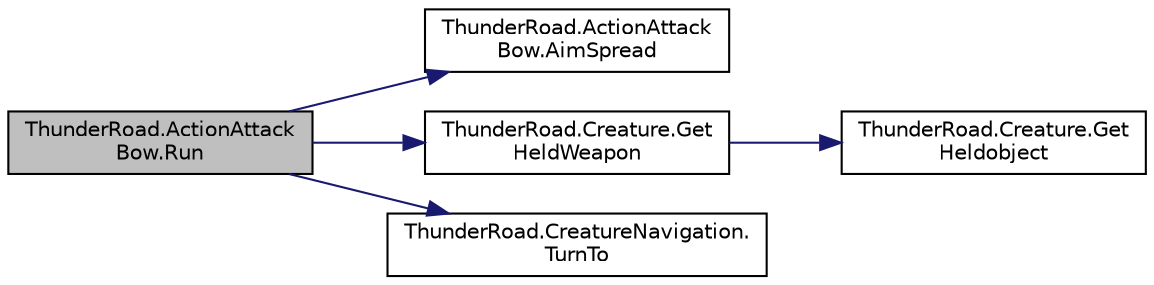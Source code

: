 digraph "ThunderRoad.ActionAttackBow.Run"
{
 // LATEX_PDF_SIZE
  edge [fontname="Helvetica",fontsize="10",labelfontname="Helvetica",labelfontsize="10"];
  node [fontname="Helvetica",fontsize="10",shape=record];
  rankdir="LR";
  Node1 [label="ThunderRoad.ActionAttack\lBow.Run",height=0.2,width=0.4,color="black", fillcolor="grey75", style="filled", fontcolor="black",tooltip="Runs this instance."];
  Node1 -> Node2 [color="midnightblue",fontsize="10",style="solid",fontname="Helvetica"];
  Node2 [label="ThunderRoad.ActionAttack\lBow.AimSpread",height=0.2,width=0.4,color="black", fillcolor="white", style="filled",URL="$class_thunder_road_1_1_action_attack_bow.html#ae797af4273408f3a79e5500fa7c93b04",tooltip="Aims the spread."];
  Node1 -> Node3 [color="midnightblue",fontsize="10",style="solid",fontname="Helvetica"];
  Node3 [label="ThunderRoad.Creature.Get\lHeldWeapon",height=0.2,width=0.4,color="black", fillcolor="white", style="filled",URL="$class_thunder_road_1_1_creature.html#a790853480d9afe6be4850fe1be95427a",tooltip="Gets the held weapon."];
  Node3 -> Node4 [color="midnightblue",fontsize="10",style="solid",fontname="Helvetica"];
  Node4 [label="ThunderRoad.Creature.Get\lHeldobject",height=0.2,width=0.4,color="black", fillcolor="white", style="filled",URL="$class_thunder_road_1_1_creature.html#a494221977ba15283dc2d54acd8e9bebf",tooltip="Gets the heldobject."];
  Node1 -> Node5 [color="midnightblue",fontsize="10",style="solid",fontname="Helvetica"];
  Node5 [label="ThunderRoad.CreatureNavigation.\lTurnTo",height=0.2,width=0.4,color="black", fillcolor="white", style="filled",URL="$class_thunder_road_1_1_creature_navigation.html#af406594e9c391135c3a7e2b682e7e05f",tooltip="Turns to."];
}
